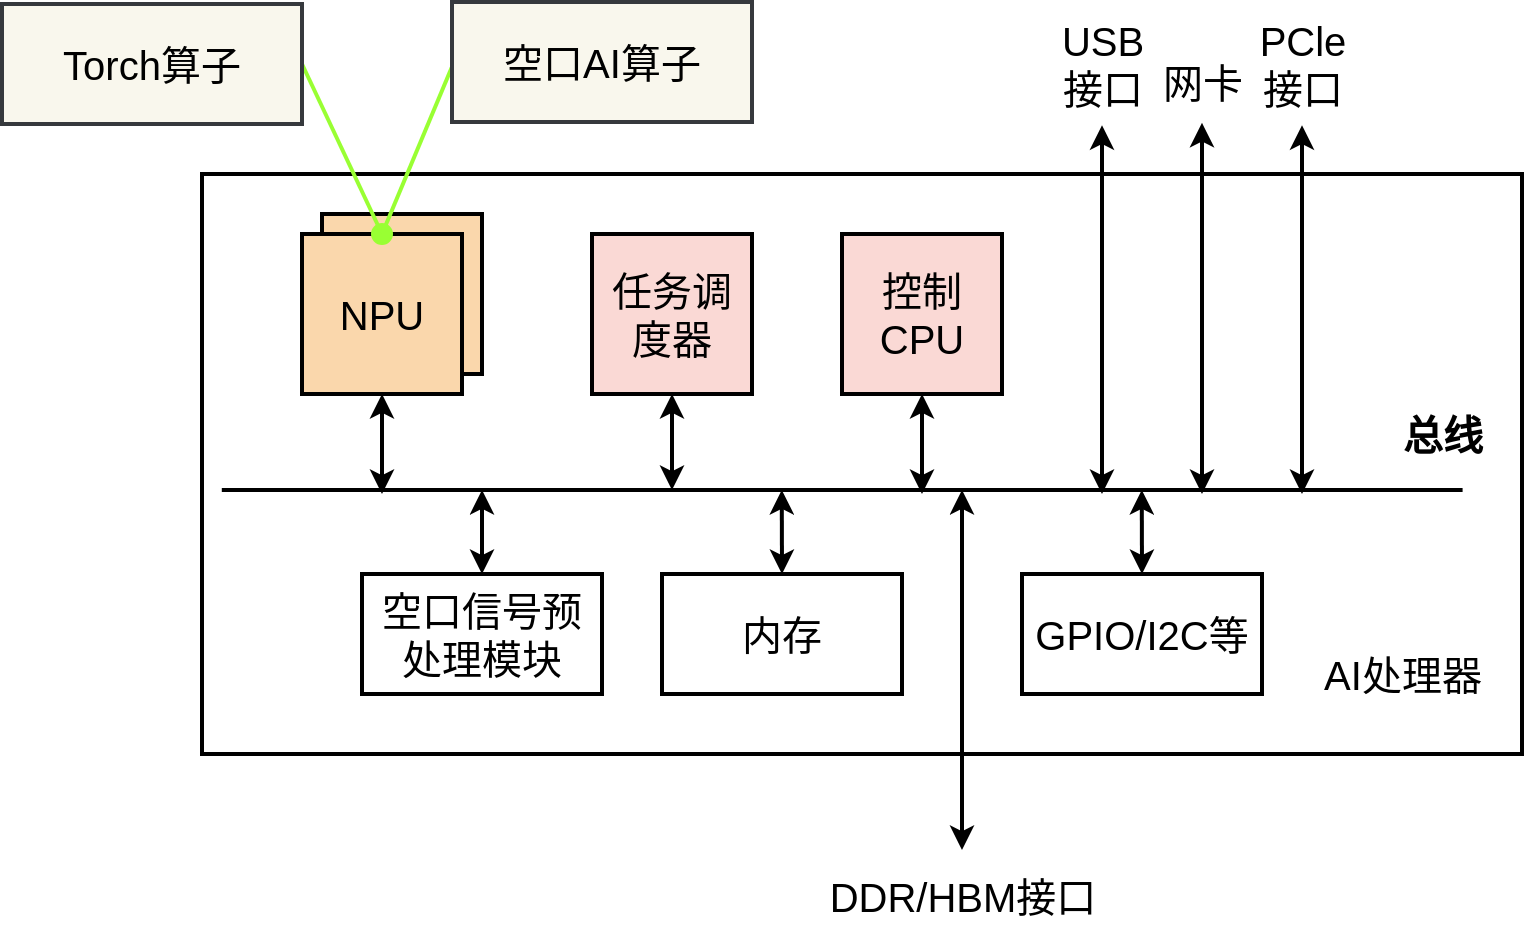 <mxfile version="28.0.4">
  <diagram name="第 1 页" id="AakxzxNk4qRJuxVSF_od">
    <mxGraphModel dx="1394" dy="889" grid="1" gridSize="10" guides="1" tooltips="1" connect="1" arrows="1" fold="1" page="1" pageScale="1" pageWidth="413" pageHeight="583" math="0" shadow="0">
      <root>
        <mxCell id="0" />
        <mxCell id="1" parent="0" />
        <mxCell id="hh_eeiNxdKhzFimPqXk4-7" value="" style="rounded=0;whiteSpace=wrap;html=1;strokeWidth=2;" vertex="1" parent="1">
          <mxGeometry x="130" y="136" width="660" height="290" as="geometry" />
        </mxCell>
        <mxCell id="hh_eeiNxdKhzFimPqXk4-4" value="" style="endArrow=classic;startArrow=classic;html=1;rounded=0;exitX=0.5;exitY=1;exitDx=0;exitDy=0;strokeWidth=2;" edge="1" parent="1" source="hh_eeiNxdKhzFimPqXk4-2">
          <mxGeometry width="50" height="50" relative="1" as="geometry">
            <mxPoint x="480" y="76" as="sourcePoint" />
            <mxPoint x="220" y="296" as="targetPoint" />
          </mxGeometry>
        </mxCell>
        <mxCell id="hh_eeiNxdKhzFimPqXk4-5" value="" style="endArrow=none;html=1;rounded=0;strokeWidth=2;exitX=0.015;exitY=0.545;exitDx=0;exitDy=0;exitPerimeter=0;entryX=0.955;entryY=0.545;entryDx=0;entryDy=0;entryPerimeter=0;" edge="1" parent="1" source="hh_eeiNxdKhzFimPqXk4-7" target="hh_eeiNxdKhzFimPqXk4-7">
          <mxGeometry width="50" height="50" relative="1" as="geometry">
            <mxPoint x="240" y="294" as="sourcePoint" />
            <mxPoint x="750" y="294" as="targetPoint" />
          </mxGeometry>
        </mxCell>
        <mxCell id="hh_eeiNxdKhzFimPqXk4-6" value="&lt;font style=&quot;font-size: 20px;&quot;&gt;&lt;b&gt;总线&lt;/b&gt;&lt;/font&gt;" style="text;html=1;align=center;verticalAlign=middle;resizable=0;points=[];autosize=1;strokeColor=none;fillColor=none;" vertex="1" parent="1">
          <mxGeometry x="720" y="246" width="60" height="40" as="geometry" />
        </mxCell>
        <mxCell id="hh_eeiNxdKhzFimPqXk4-8" value="" style="group" vertex="1" connectable="0" parent="1">
          <mxGeometry x="180" y="156" width="110" height="90" as="geometry" />
        </mxCell>
        <mxCell id="hh_eeiNxdKhzFimPqXk4-3" value="" style="whiteSpace=wrap;html=1;aspect=fixed;strokeWidth=2;fillColor=#fad7ac;strokeColor=light-dark(#000000, #c98531);" vertex="1" parent="hh_eeiNxdKhzFimPqXk4-8">
          <mxGeometry x="10" width="80" height="80" as="geometry" />
        </mxCell>
        <mxCell id="hh_eeiNxdKhzFimPqXk4-2" value="&lt;font style=&quot;font-size: 20px;&quot;&gt;NPU&lt;/font&gt;" style="whiteSpace=wrap;html=1;aspect=fixed;fillColor=#fad7ac;strokeColor=#000000;strokeWidth=2;" vertex="1" parent="hh_eeiNxdKhzFimPqXk4-8">
          <mxGeometry y="10" width="80" height="80" as="geometry" />
        </mxCell>
        <mxCell id="hh_eeiNxdKhzFimPqXk4-38" value="" style="ellipse;whiteSpace=wrap;html=1;fillColor=#99FF33;strokeColor=light-dark(#99ff33, #babdc0);" vertex="1" parent="hh_eeiNxdKhzFimPqXk4-8">
          <mxGeometry x="35" y="5" width="10" height="10" as="geometry" />
        </mxCell>
        <mxCell id="hh_eeiNxdKhzFimPqXk4-9" value="&lt;font style=&quot;font-size: 20px;&quot;&gt;任务调度器&lt;/font&gt;" style="whiteSpace=wrap;html=1;aspect=fixed;fillColor=#fad9d5;strokeColor=light-dark(#000000, #ec8f82);strokeWidth=2;" vertex="1" parent="1">
          <mxGeometry x="325" y="166" width="80" height="80" as="geometry" />
        </mxCell>
        <mxCell id="hh_eeiNxdKhzFimPqXk4-10" value="" style="endArrow=classic;startArrow=classic;html=1;rounded=0;strokeWidth=2;exitX=0.5;exitY=1;exitDx=0;exitDy=0;" edge="1" parent="1" source="hh_eeiNxdKhzFimPqXk4-9">
          <mxGeometry width="50" height="50" relative="1" as="geometry">
            <mxPoint x="265" y="274" as="sourcePoint" />
            <mxPoint x="365" y="294" as="targetPoint" />
          </mxGeometry>
        </mxCell>
        <mxCell id="hh_eeiNxdKhzFimPqXk4-11" value="" style="endArrow=classic;startArrow=classic;html=1;rounded=0;strokeWidth=2;entryX=0.5;entryY=0;entryDx=0;entryDy=0;" edge="1" parent="1" target="hh_eeiNxdKhzFimPqXk4-12">
          <mxGeometry width="50" height="50" relative="1" as="geometry">
            <mxPoint x="270" y="294" as="sourcePoint" />
            <mxPoint x="270" y="334" as="targetPoint" />
          </mxGeometry>
        </mxCell>
        <mxCell id="hh_eeiNxdKhzFimPqXk4-12" value="&lt;font style=&quot;font-size: 20px;&quot;&gt;空口信号预处理模块&lt;/font&gt;" style="whiteSpace=wrap;html=1;strokeWidth=2;" vertex="1" parent="1">
          <mxGeometry x="210" y="336" width="120" height="60" as="geometry" />
        </mxCell>
        <mxCell id="hh_eeiNxdKhzFimPqXk4-13" value="&lt;font style=&quot;font-size: 20px;&quot;&gt;控制CPU&lt;/font&gt;" style="whiteSpace=wrap;html=1;aspect=fixed;fillColor=#fad9d5;strokeColor=light-dark(#000000, #ec8f82);strokeWidth=2;" vertex="1" parent="1">
          <mxGeometry x="450" y="166" width="80" height="80" as="geometry" />
        </mxCell>
        <mxCell id="hh_eeiNxdKhzFimPqXk4-14" value="" style="endArrow=classic;startArrow=classic;html=1;rounded=0;strokeWidth=2;exitX=0.5;exitY=1;exitDx=0;exitDy=0;" edge="1" parent="1" source="hh_eeiNxdKhzFimPqXk4-13">
          <mxGeometry width="50" height="50" relative="1" as="geometry">
            <mxPoint x="410" y="266" as="sourcePoint" />
            <mxPoint x="490" y="296" as="targetPoint" />
          </mxGeometry>
        </mxCell>
        <mxCell id="hh_eeiNxdKhzFimPqXk4-15" value="" style="endArrow=classic;startArrow=classic;html=1;rounded=0;strokeWidth=2;" edge="1" parent="1">
          <mxGeometry width="50" height="50" relative="1" as="geometry">
            <mxPoint x="510" y="294" as="sourcePoint" />
            <mxPoint x="510" y="474" as="targetPoint" />
          </mxGeometry>
        </mxCell>
        <mxCell id="hh_eeiNxdKhzFimPqXk4-16" value="&lt;font style=&quot;font-size: 20px;&quot;&gt;DDR/HBM接口&lt;/font&gt;" style="text;html=1;align=center;verticalAlign=middle;resizable=0;points=[];autosize=1;strokeColor=none;fillColor=none;" vertex="1" parent="1">
          <mxGeometry x="430" y="477" width="160" height="40" as="geometry" />
        </mxCell>
        <mxCell id="hh_eeiNxdKhzFimPqXk4-17" value="" style="endArrow=classic;startArrow=classic;html=1;rounded=0;strokeWidth=2;entryX=0.5;entryY=0;entryDx=0;entryDy=0;" edge="1" parent="1" target="hh_eeiNxdKhzFimPqXk4-18">
          <mxGeometry width="50" height="50" relative="1" as="geometry">
            <mxPoint x="419.88" y="294" as="sourcePoint" />
            <mxPoint x="419.88" y="334" as="targetPoint" />
          </mxGeometry>
        </mxCell>
        <mxCell id="hh_eeiNxdKhzFimPqXk4-18" value="&lt;font style=&quot;font-size: 20px;&quot;&gt;内存&lt;/font&gt;" style="whiteSpace=wrap;html=1;strokeWidth=2;" vertex="1" parent="1">
          <mxGeometry x="360" y="336" width="120" height="60" as="geometry" />
        </mxCell>
        <mxCell id="hh_eeiNxdKhzFimPqXk4-21" value="" style="endArrow=classic;startArrow=classic;html=1;rounded=0;strokeWidth=2;entryX=0.5;entryY=1.01;entryDx=0;entryDy=0;entryPerimeter=0;" edge="1" parent="1" target="hh_eeiNxdKhzFimPqXk4-22">
          <mxGeometry width="50" height="50" relative="1" as="geometry">
            <mxPoint x="580" y="296" as="sourcePoint" />
            <mxPoint x="580" y="96" as="targetPoint" />
          </mxGeometry>
        </mxCell>
        <mxCell id="hh_eeiNxdKhzFimPqXk4-22" value="&lt;font style=&quot;font-size: 20px;&quot;&gt;USB&lt;/font&gt;&lt;div&gt;&lt;font style=&quot;font-size: 20px;&quot;&gt;接口&lt;/font&gt;&lt;/div&gt;" style="text;html=1;align=center;verticalAlign=middle;resizable=0;points=[];autosize=1;strokeColor=none;fillColor=none;" vertex="1" parent="1">
          <mxGeometry x="550" y="51" width="60" height="60" as="geometry" />
        </mxCell>
        <mxCell id="hh_eeiNxdKhzFimPqXk4-24" value="" style="endArrow=classic;startArrow=classic;html=1;rounded=0;strokeWidth=2;entryX=0.5;entryY=1.01;entryDx=0;entryDy=0;entryPerimeter=0;" edge="1" parent="1" target="hh_eeiNxdKhzFimPqXk4-25">
          <mxGeometry width="50" height="50" relative="1" as="geometry">
            <mxPoint x="630" y="296" as="sourcePoint" />
            <mxPoint x="630" y="96" as="targetPoint" />
          </mxGeometry>
        </mxCell>
        <mxCell id="hh_eeiNxdKhzFimPqXk4-25" value="&lt;span style=&quot;font-size: 20px;&quot;&gt;网卡&lt;/span&gt;" style="text;html=1;align=center;verticalAlign=middle;resizable=0;points=[];autosize=1;strokeColor=none;fillColor=none;" vertex="1" parent="1">
          <mxGeometry x="600" y="70" width="60" height="40" as="geometry" />
        </mxCell>
        <mxCell id="hh_eeiNxdKhzFimPqXk4-26" value="" style="endArrow=classic;startArrow=classic;html=1;rounded=0;strokeWidth=2;entryX=0.5;entryY=1.01;entryDx=0;entryDy=0;entryPerimeter=0;" edge="1" parent="1" target="hh_eeiNxdKhzFimPqXk4-27">
          <mxGeometry width="50" height="50" relative="1" as="geometry">
            <mxPoint x="680" y="296" as="sourcePoint" />
            <mxPoint x="680" y="96" as="targetPoint" />
          </mxGeometry>
        </mxCell>
        <mxCell id="hh_eeiNxdKhzFimPqXk4-27" value="&lt;span style=&quot;font-size: 20px;&quot;&gt;PCle&lt;/span&gt;&lt;div&gt;&lt;span style=&quot;font-size: 20px;&quot;&gt;接口&lt;/span&gt;&lt;/div&gt;" style="text;html=1;align=center;verticalAlign=middle;resizable=0;points=[];autosize=1;strokeColor=none;fillColor=none;" vertex="1" parent="1">
          <mxGeometry x="645" y="51" width="70" height="60" as="geometry" />
        </mxCell>
        <mxCell id="hh_eeiNxdKhzFimPqXk4-29" value="&lt;font style=&quot;font-size: 20px;&quot;&gt;AI处理器&lt;/font&gt;" style="text;html=1;align=center;verticalAlign=middle;resizable=0;points=[];autosize=1;strokeColor=none;fillColor=none;" vertex="1" parent="1">
          <mxGeometry x="680" y="366" width="100" height="40" as="geometry" />
        </mxCell>
        <mxCell id="hh_eeiNxdKhzFimPqXk4-30" value="" style="endArrow=none;html=1;rounded=0;strokeColor=light-dark(#99ff33, #babdc0);strokeWidth=2;entryX=1;entryY=0.5;entryDx=0;entryDy=0;fillColor=#cdeb8b;" edge="1" parent="1" target="hh_eeiNxdKhzFimPqXk4-32">
          <mxGeometry width="50" height="50" relative="1" as="geometry">
            <mxPoint x="220" y="166" as="sourcePoint" />
            <mxPoint x="130" y="76" as="targetPoint" />
          </mxGeometry>
        </mxCell>
        <mxCell id="hh_eeiNxdKhzFimPqXk4-32" value="&lt;font style=&quot;font-size: 20px;&quot;&gt;Torch算子&lt;/font&gt;" style="rounded=0;whiteSpace=wrap;html=1;fillColor=#f9f7ed;strokeColor=#36393d;strokeWidth=2;" vertex="1" parent="1">
          <mxGeometry x="30" y="51" width="150" height="60" as="geometry" />
        </mxCell>
        <mxCell id="hh_eeiNxdKhzFimPqXk4-36" value="" style="endArrow=classic;startArrow=classic;html=1;rounded=0;strokeWidth=2;entryX=0.5;entryY=0;entryDx=0;entryDy=0;" edge="1" parent="1" target="hh_eeiNxdKhzFimPqXk4-37">
          <mxGeometry width="50" height="50" relative="1" as="geometry">
            <mxPoint x="599.88" y="294" as="sourcePoint" />
            <mxPoint x="599.88" y="334" as="targetPoint" />
          </mxGeometry>
        </mxCell>
        <mxCell id="hh_eeiNxdKhzFimPqXk4-37" value="&lt;font style=&quot;font-size: 20px;&quot;&gt;GPIO/I2C等&lt;/font&gt;" style="whiteSpace=wrap;html=1;strokeWidth=2;" vertex="1" parent="1">
          <mxGeometry x="540" y="336" width="120" height="60" as="geometry" />
        </mxCell>
        <mxCell id="hh_eeiNxdKhzFimPqXk4-40" value="" style="endArrow=none;html=1;rounded=0;strokeColor=light-dark(#99ff33, #babdc0);strokeWidth=2;fillColor=#cdeb8b;exitX=-0.001;exitY=0.545;exitDx=0;exitDy=0;exitPerimeter=0;" edge="1" parent="1" source="hh_eeiNxdKhzFimPqXk4-41">
          <mxGeometry width="50" height="50" relative="1" as="geometry">
            <mxPoint x="250" y="106" as="sourcePoint" />
            <mxPoint x="220" y="166" as="targetPoint" />
          </mxGeometry>
        </mxCell>
        <mxCell id="hh_eeiNxdKhzFimPqXk4-41" value="&lt;span style=&quot;font-size: 20px;&quot;&gt;空口AI算子&lt;/span&gt;" style="rounded=0;whiteSpace=wrap;html=1;fillColor=#f9f7ed;strokeColor=#36393d;strokeWidth=2;" vertex="1" parent="1">
          <mxGeometry x="255" y="50" width="150" height="60" as="geometry" />
        </mxCell>
      </root>
    </mxGraphModel>
  </diagram>
</mxfile>
